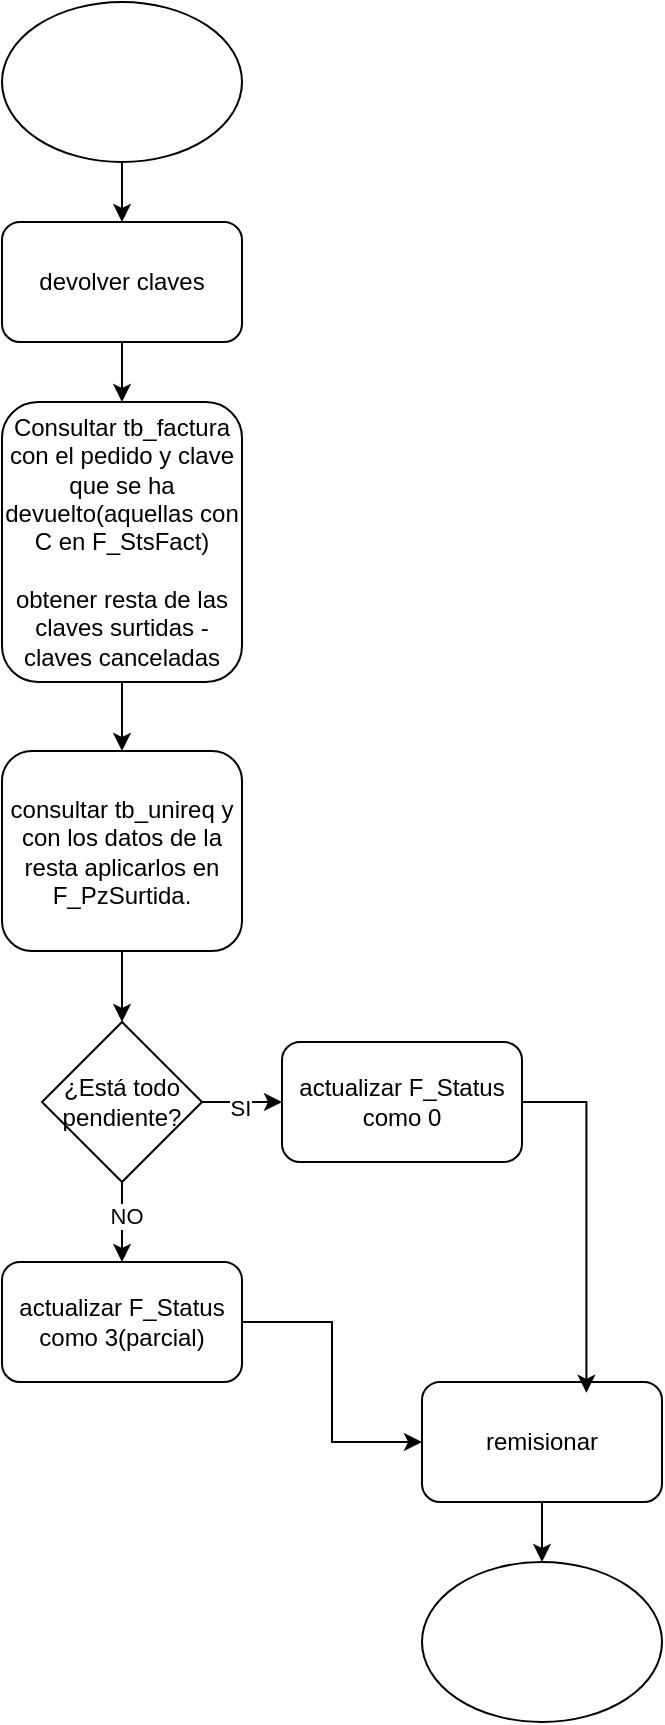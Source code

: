 <mxfile version="28.2.5">
  <diagram name="Página-1" id="Hl8yDdRmfJIduMSGg-D1">
    <mxGraphModel dx="1280" dy="528" grid="1" gridSize="10" guides="1" tooltips="1" connect="1" arrows="1" fold="1" page="1" pageScale="1" pageWidth="827" pageHeight="1169" math="0" shadow="0">
      <root>
        <mxCell id="0" />
        <mxCell id="1" parent="0" />
        <mxCell id="nUd3EC4KVX3uS_AmEfSx-3" value="" style="edgeStyle=orthogonalEdgeStyle;rounded=0;orthogonalLoop=1;jettySize=auto;html=1;" edge="1" parent="1" source="nUd3EC4KVX3uS_AmEfSx-1" target="nUd3EC4KVX3uS_AmEfSx-2">
          <mxGeometry relative="1" as="geometry" />
        </mxCell>
        <mxCell id="nUd3EC4KVX3uS_AmEfSx-1" value="" style="ellipse;whiteSpace=wrap;html=1;" vertex="1" parent="1">
          <mxGeometry x="250" y="110" width="120" height="80" as="geometry" />
        </mxCell>
        <mxCell id="nUd3EC4KVX3uS_AmEfSx-5" value="" style="edgeStyle=orthogonalEdgeStyle;rounded=0;orthogonalLoop=1;jettySize=auto;html=1;" edge="1" parent="1" source="nUd3EC4KVX3uS_AmEfSx-2" target="nUd3EC4KVX3uS_AmEfSx-4">
          <mxGeometry relative="1" as="geometry" />
        </mxCell>
        <mxCell id="nUd3EC4KVX3uS_AmEfSx-2" value="devolver claves" style="rounded=1;whiteSpace=wrap;html=1;" vertex="1" parent="1">
          <mxGeometry x="250" y="220" width="120" height="60" as="geometry" />
        </mxCell>
        <mxCell id="nUd3EC4KVX3uS_AmEfSx-7" value="" style="edgeStyle=orthogonalEdgeStyle;rounded=0;orthogonalLoop=1;jettySize=auto;html=1;" edge="1" parent="1" source="nUd3EC4KVX3uS_AmEfSx-4" target="nUd3EC4KVX3uS_AmEfSx-6">
          <mxGeometry relative="1" as="geometry" />
        </mxCell>
        <mxCell id="nUd3EC4KVX3uS_AmEfSx-4" value="Consultar tb_factura con el pedido y clave que se ha devuelto(aquellas con C en F_StsFact)&lt;div&gt;&lt;br&gt;&lt;/div&gt;&lt;div&gt;obtener resta de las claves surtidas - claves canceladas&lt;/div&gt;" style="rounded=1;whiteSpace=wrap;html=1;" vertex="1" parent="1">
          <mxGeometry x="250" y="310" width="120" height="140" as="geometry" />
        </mxCell>
        <mxCell id="nUd3EC4KVX3uS_AmEfSx-9" value="" style="edgeStyle=orthogonalEdgeStyle;rounded=0;orthogonalLoop=1;jettySize=auto;html=1;entryX=0.5;entryY=0;entryDx=0;entryDy=0;" edge="1" parent="1" source="nUd3EC4KVX3uS_AmEfSx-6" target="nUd3EC4KVX3uS_AmEfSx-11">
          <mxGeometry relative="1" as="geometry">
            <mxPoint x="310" y="620" as="targetPoint" />
          </mxGeometry>
        </mxCell>
        <mxCell id="nUd3EC4KVX3uS_AmEfSx-6" value="consultar tb_unireq y con los datos de la resta aplicarlos en F_PzSurtida." style="rounded=1;whiteSpace=wrap;html=1;" vertex="1" parent="1">
          <mxGeometry x="250" y="484.5" width="120" height="100" as="geometry" />
        </mxCell>
        <mxCell id="nUd3EC4KVX3uS_AmEfSx-15" value="" style="edgeStyle=orthogonalEdgeStyle;rounded=0;orthogonalLoop=1;jettySize=auto;html=1;" edge="1" parent="1" source="nUd3EC4KVX3uS_AmEfSx-11" target="nUd3EC4KVX3uS_AmEfSx-14">
          <mxGeometry relative="1" as="geometry" />
        </mxCell>
        <mxCell id="nUd3EC4KVX3uS_AmEfSx-16" value="SI" style="edgeLabel;html=1;align=center;verticalAlign=middle;resizable=0;points=[];" vertex="1" connectable="0" parent="nUd3EC4KVX3uS_AmEfSx-15">
          <mxGeometry x="-0.07" y="-3" relative="1" as="geometry">
            <mxPoint as="offset" />
          </mxGeometry>
        </mxCell>
        <mxCell id="nUd3EC4KVX3uS_AmEfSx-18" value="" style="edgeStyle=orthogonalEdgeStyle;rounded=0;orthogonalLoop=1;jettySize=auto;html=1;" edge="1" parent="1" source="nUd3EC4KVX3uS_AmEfSx-11" target="nUd3EC4KVX3uS_AmEfSx-17">
          <mxGeometry relative="1" as="geometry" />
        </mxCell>
        <mxCell id="nUd3EC4KVX3uS_AmEfSx-20" value="NO" style="edgeLabel;html=1;align=center;verticalAlign=middle;resizable=0;points=[];" vertex="1" connectable="0" parent="nUd3EC4KVX3uS_AmEfSx-18">
          <mxGeometry x="-0.15" y="2" relative="1" as="geometry">
            <mxPoint as="offset" />
          </mxGeometry>
        </mxCell>
        <mxCell id="nUd3EC4KVX3uS_AmEfSx-11" value="¿Está todo pendiente?" style="rhombus;whiteSpace=wrap;html=1;" vertex="1" parent="1">
          <mxGeometry x="270" y="620" width="80" height="80" as="geometry" />
        </mxCell>
        <mxCell id="nUd3EC4KVX3uS_AmEfSx-14" value="actualizar F_Status como 0" style="rounded=1;whiteSpace=wrap;html=1;" vertex="1" parent="1">
          <mxGeometry x="390" y="630" width="120" height="60" as="geometry" />
        </mxCell>
        <mxCell id="nUd3EC4KVX3uS_AmEfSx-23" style="edgeStyle=orthogonalEdgeStyle;rounded=0;orthogonalLoop=1;jettySize=auto;html=1;exitX=1;exitY=0.5;exitDx=0;exitDy=0;entryX=0;entryY=0.5;entryDx=0;entryDy=0;" edge="1" parent="1" source="nUd3EC4KVX3uS_AmEfSx-17" target="nUd3EC4KVX3uS_AmEfSx-21">
          <mxGeometry relative="1" as="geometry" />
        </mxCell>
        <mxCell id="nUd3EC4KVX3uS_AmEfSx-17" value="actualizar F_Status como 3(parcial)" style="rounded=1;whiteSpace=wrap;html=1;" vertex="1" parent="1">
          <mxGeometry x="250" y="740" width="120" height="60" as="geometry" />
        </mxCell>
        <mxCell id="nUd3EC4KVX3uS_AmEfSx-26" value="" style="edgeStyle=orthogonalEdgeStyle;rounded=0;orthogonalLoop=1;jettySize=auto;html=1;" edge="1" parent="1" source="nUd3EC4KVX3uS_AmEfSx-21" target="nUd3EC4KVX3uS_AmEfSx-25">
          <mxGeometry relative="1" as="geometry" />
        </mxCell>
        <mxCell id="nUd3EC4KVX3uS_AmEfSx-21" value="remisionar" style="rounded=1;whiteSpace=wrap;html=1;" vertex="1" parent="1">
          <mxGeometry x="460" y="800" width="120" height="60" as="geometry" />
        </mxCell>
        <mxCell id="nUd3EC4KVX3uS_AmEfSx-22" style="edgeStyle=orthogonalEdgeStyle;rounded=0;orthogonalLoop=1;jettySize=auto;html=1;exitX=1;exitY=0.5;exitDx=0;exitDy=0;entryX=0.685;entryY=0.09;entryDx=0;entryDy=0;entryPerimeter=0;" edge="1" parent="1" source="nUd3EC4KVX3uS_AmEfSx-14" target="nUd3EC4KVX3uS_AmEfSx-21">
          <mxGeometry relative="1" as="geometry" />
        </mxCell>
        <mxCell id="nUd3EC4KVX3uS_AmEfSx-25" value="" style="ellipse;whiteSpace=wrap;html=1;" vertex="1" parent="1">
          <mxGeometry x="460" y="890" width="120" height="80" as="geometry" />
        </mxCell>
      </root>
    </mxGraphModel>
  </diagram>
</mxfile>

